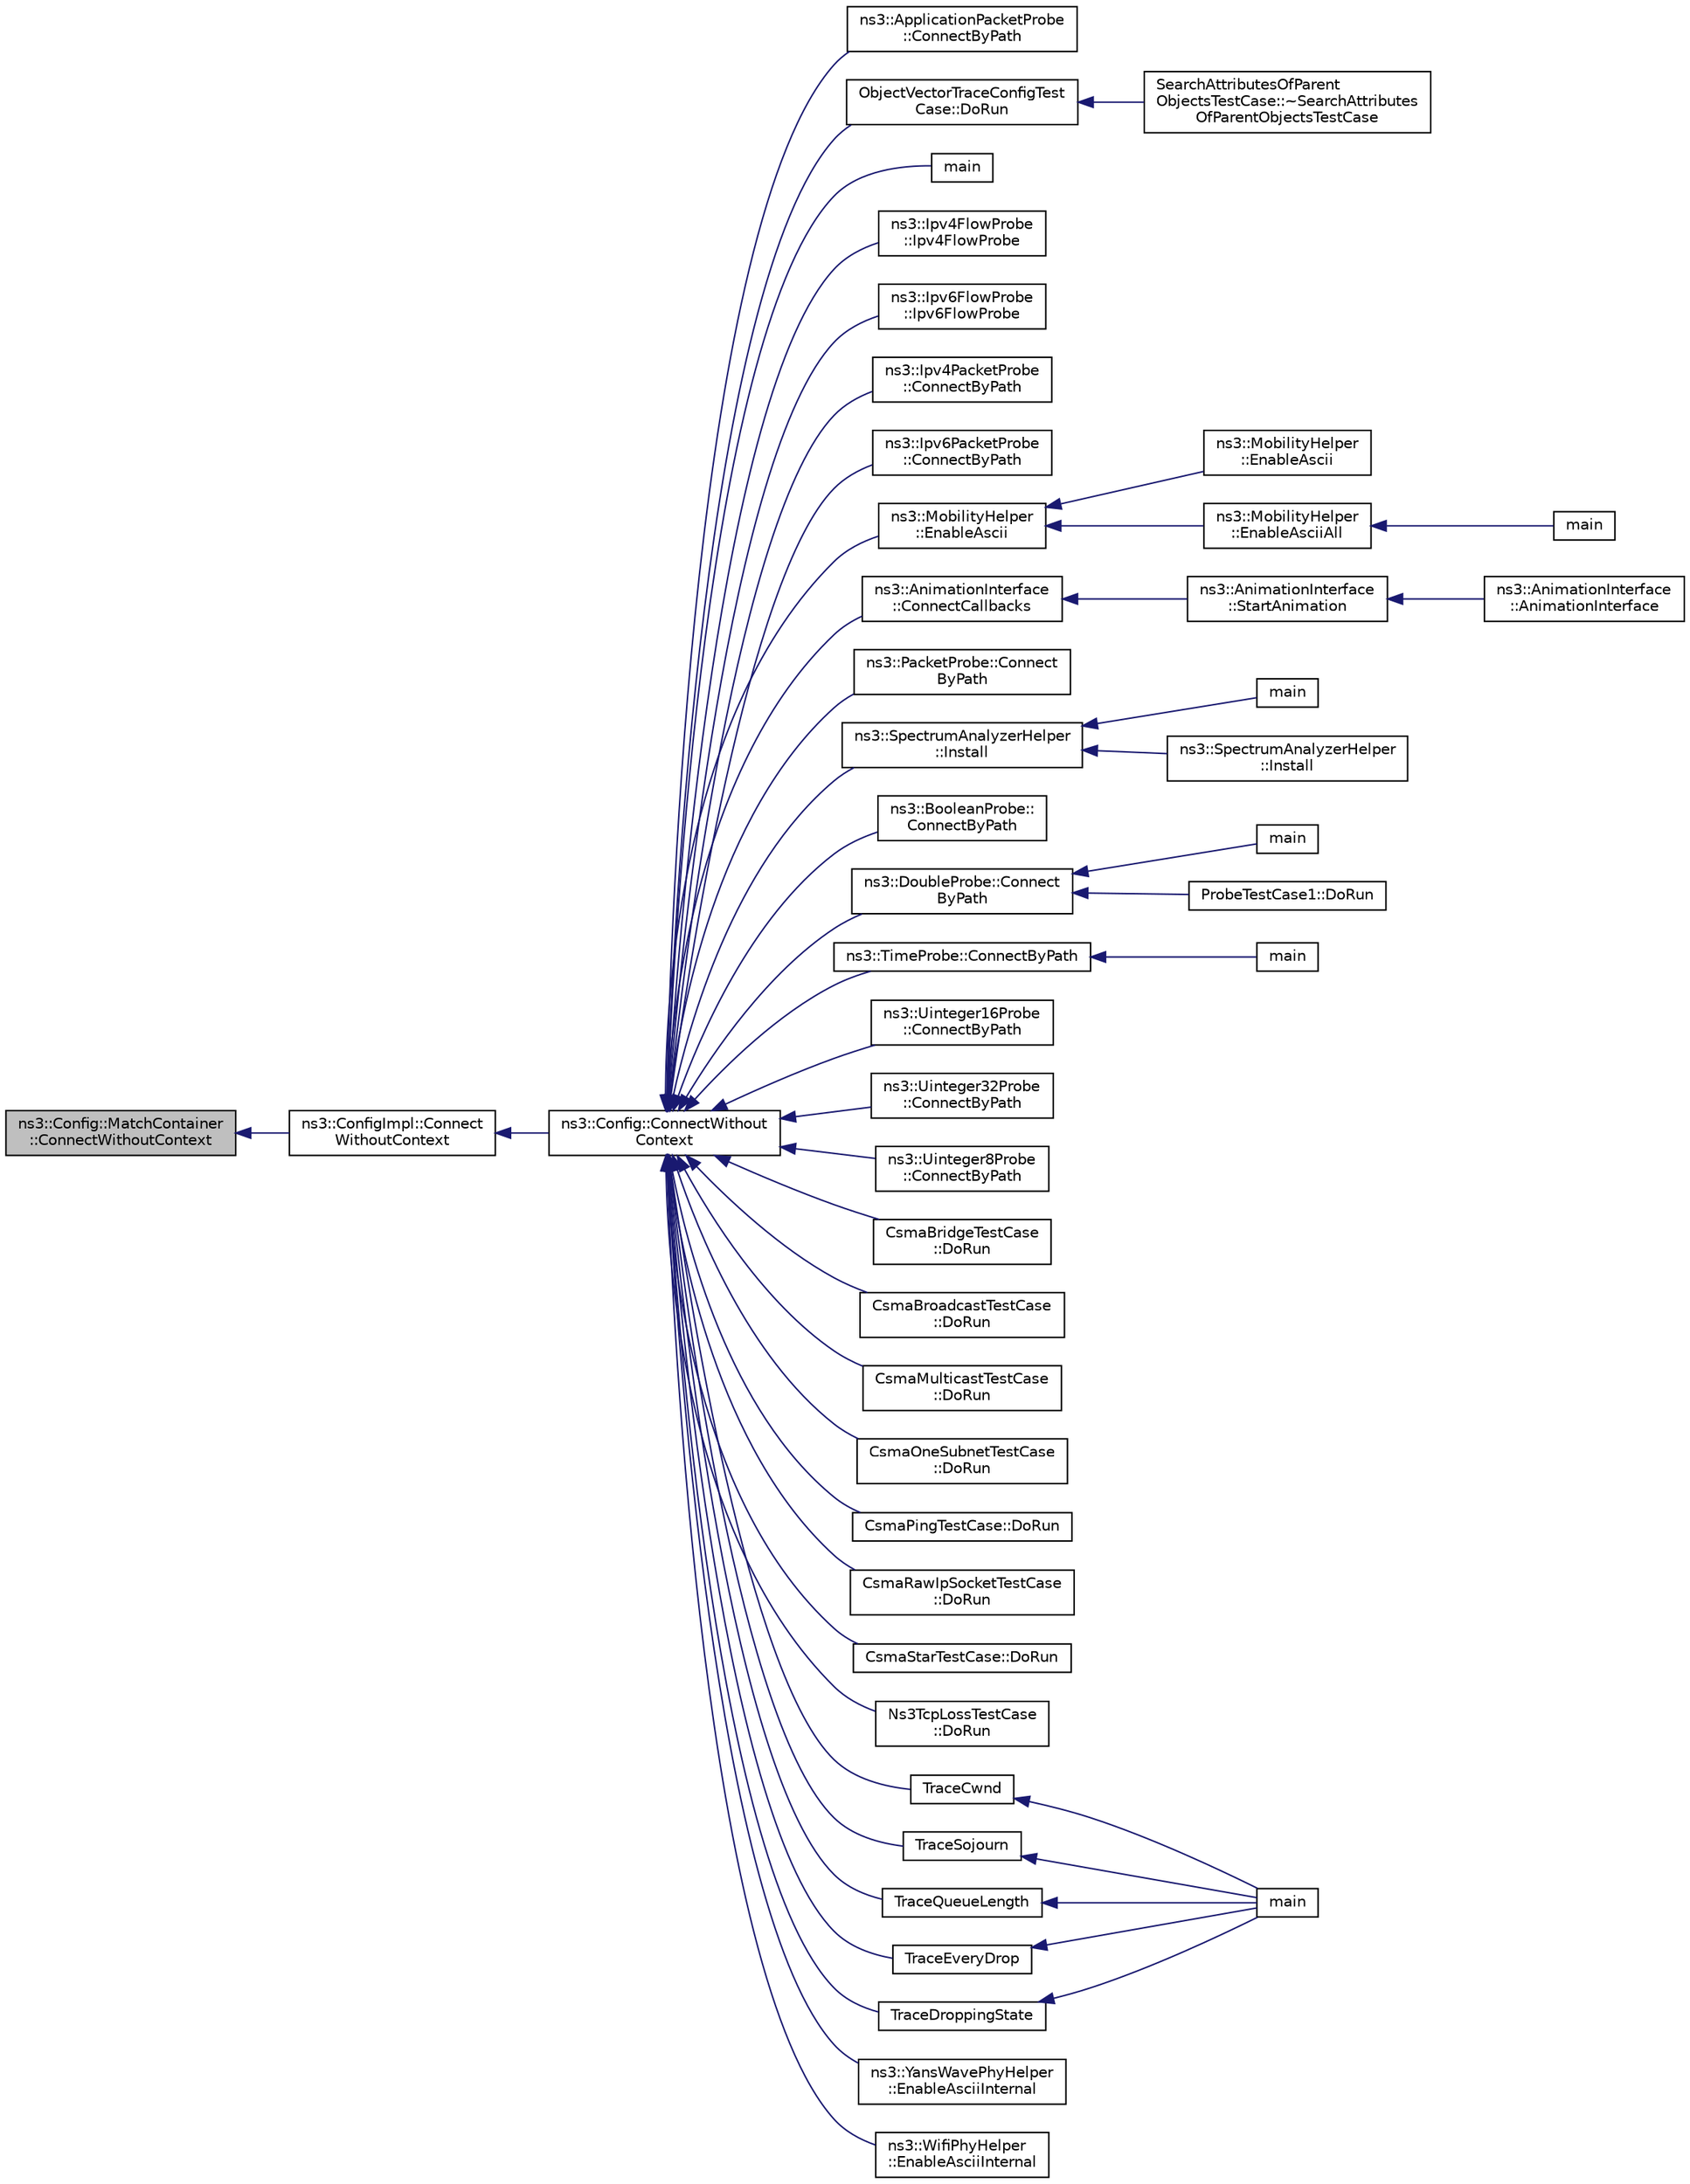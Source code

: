 digraph "ns3::Config::MatchContainer::ConnectWithoutContext"
{
  edge [fontname="Helvetica",fontsize="10",labelfontname="Helvetica",labelfontsize="10"];
  node [fontname="Helvetica",fontsize="10",shape=record];
  rankdir="LR";
  Node1 [label="ns3::Config::MatchContainer\l::ConnectWithoutContext",height=0.2,width=0.4,color="black", fillcolor="grey75", style="filled", fontcolor="black"];
  Node1 -> Node2 [dir="back",color="midnightblue",fontsize="10",style="solid"];
  Node2 [label="ns3::ConfigImpl::Connect\lWithoutContext",height=0.2,width=0.4,color="black", fillcolor="white", style="filled",URL="$d1/dbd/classns3_1_1ConfigImpl.html#aa0db4dcd16fd336f39054a21634f6989"];
  Node2 -> Node3 [dir="back",color="midnightblue",fontsize="10",style="solid"];
  Node3 [label="ns3::Config::ConnectWithout\lContext",height=0.2,width=0.4,color="black", fillcolor="white", style="filled",URL="$d1/d44/group__config.html#gaa2f896aa7021f95fffabc80b2ec22e08"];
  Node3 -> Node4 [dir="back",color="midnightblue",fontsize="10",style="solid"];
  Node4 [label="ns3::ApplicationPacketProbe\l::ConnectByPath",height=0.2,width=0.4,color="black", fillcolor="white", style="filled",URL="$d6/dfc/classns3_1_1ApplicationPacketProbe.html#a0752c9821f165dea42c7d79080d16825",tooltip="connect to a trace source provided by a config path "];
  Node3 -> Node5 [dir="back",color="midnightblue",fontsize="10",style="solid"];
  Node5 [label="ObjectVectorTraceConfigTest\lCase::DoRun",height=0.2,width=0.4,color="black", fillcolor="white", style="filled",URL="$d9/dc1/classObjectVectorTraceConfigTestCase.html#a9a6e89be5025970a01de8e4fb514b750",tooltip="Implementation to actually run this TestCase. "];
  Node5 -> Node6 [dir="back",color="midnightblue",fontsize="10",style="solid"];
  Node6 [label="SearchAttributesOfParent\lObjectsTestCase::~SearchAttributes\lOfParentObjectsTestCase",height=0.2,width=0.4,color="black", fillcolor="white", style="filled",URL="$da/d07/classSearchAttributesOfParentObjectsTestCase.html#ace161b0f1a18d819ddce394add4243ef"];
  Node3 -> Node7 [dir="back",color="midnightblue",fontsize="10",style="solid"];
  Node7 [label="main",height=0.2,width=0.4,color="black", fillcolor="white", style="filled",URL="$d7/d5f/csma-ping_8cc.html#a0ddf1224851353fc92bfbff6f499fa97"];
  Node3 -> Node8 [dir="back",color="midnightblue",fontsize="10",style="solid"];
  Node8 [label="ns3::Ipv4FlowProbe\l::Ipv4FlowProbe",height=0.2,width=0.4,color="black", fillcolor="white", style="filled",URL="$d0/dda/classns3_1_1Ipv4FlowProbe.html#ac22ef10899500d98945fc8140fab1cb4",tooltip="Constructor. "];
  Node3 -> Node9 [dir="back",color="midnightblue",fontsize="10",style="solid"];
  Node9 [label="ns3::Ipv6FlowProbe\l::Ipv6FlowProbe",height=0.2,width=0.4,color="black", fillcolor="white", style="filled",URL="$d9/de0/classns3_1_1Ipv6FlowProbe.html#aa276e5ac5c1a0162bd987f235a8164a5",tooltip="Constructor. "];
  Node3 -> Node10 [dir="back",color="midnightblue",fontsize="10",style="solid"];
  Node10 [label="ns3::Ipv4PacketProbe\l::ConnectByPath",height=0.2,width=0.4,color="black", fillcolor="white", style="filled",URL="$d0/dd5/classns3_1_1Ipv4PacketProbe.html#a9369efa232346b76cdd3e8c51b3e8e9b",tooltip="connect to a trace source provided by a config path "];
  Node3 -> Node11 [dir="back",color="midnightblue",fontsize="10",style="solid"];
  Node11 [label="ns3::Ipv6PacketProbe\l::ConnectByPath",height=0.2,width=0.4,color="black", fillcolor="white", style="filled",URL="$d6/d2c/classns3_1_1Ipv6PacketProbe.html#aef98bcfb1fb84491f91748400b414e63",tooltip="connect to a trace source provided by a config path "];
  Node3 -> Node12 [dir="back",color="midnightblue",fontsize="10",style="solid"];
  Node12 [label="ns3::MobilityHelper\l::EnableAscii",height=0.2,width=0.4,color="black", fillcolor="white", style="filled",URL="$d8/def/classns3_1_1MobilityHelper.html#af5b410b07e9d77b782714c39e3506a9e"];
  Node12 -> Node13 [dir="back",color="midnightblue",fontsize="10",style="solid"];
  Node13 [label="ns3::MobilityHelper\l::EnableAscii",height=0.2,width=0.4,color="black", fillcolor="white", style="filled",URL="$d8/def/classns3_1_1MobilityHelper.html#a2ff8bdad85411a26b6cb66eeb8398f12"];
  Node12 -> Node14 [dir="back",color="midnightblue",fontsize="10",style="solid"];
  Node14 [label="ns3::MobilityHelper\l::EnableAsciiAll",height=0.2,width=0.4,color="black", fillcolor="white", style="filled",URL="$d8/def/classns3_1_1MobilityHelper.html#a42ea087c23c41ea9c16526caa7812b40"];
  Node14 -> Node15 [dir="back",color="midnightblue",fontsize="10",style="solid"];
  Node15 [label="main",height=0.2,width=0.4,color="black", fillcolor="white", style="filled",URL="$d3/df5/mobility-trace-example_8cc.html#a0ddf1224851353fc92bfbff6f499fa97"];
  Node3 -> Node16 [dir="back",color="midnightblue",fontsize="10",style="solid"];
  Node16 [label="ns3::AnimationInterface\l::ConnectCallbacks",height=0.2,width=0.4,color="black", fillcolor="white", style="filled",URL="$d6/d1a/classns3_1_1AnimationInterface.html#a3475aa338984f2024403caa04c146027",tooltip="Connect callbacks function. "];
  Node16 -> Node17 [dir="back",color="midnightblue",fontsize="10",style="solid"];
  Node17 [label="ns3::AnimationInterface\l::StartAnimation",height=0.2,width=0.4,color="black", fillcolor="white", style="filled",URL="$d6/d1a/classns3_1_1AnimationInterface.html#aed28bace6b97494e11179766449bb442"];
  Node17 -> Node18 [dir="back",color="midnightblue",fontsize="10",style="solid"];
  Node18 [label="ns3::AnimationInterface\l::AnimationInterface",height=0.2,width=0.4,color="black", fillcolor="white", style="filled",URL="$d6/d1a/classns3_1_1AnimationInterface.html#a88af7da6eb605ec7e9d8cb3fcc8a6466",tooltip="Constructor. "];
  Node3 -> Node19 [dir="back",color="midnightblue",fontsize="10",style="solid"];
  Node19 [label="ns3::PacketProbe::Connect\lByPath",height=0.2,width=0.4,color="black", fillcolor="white", style="filled",URL="$dc/d46/classns3_1_1PacketProbe.html#a9cec685e050a759da9fcbb1f20945b10",tooltip="connect to a trace source provided by a config path "];
  Node3 -> Node20 [dir="back",color="midnightblue",fontsize="10",style="solid"];
  Node20 [label="ns3::SpectrumAnalyzerHelper\l::Install",height=0.2,width=0.4,color="black", fillcolor="white", style="filled",URL="$d6/d5d/classns3_1_1SpectrumAnalyzerHelper.html#a64479eb63eb6b5ad5536ee8ecf2c717a"];
  Node20 -> Node21 [dir="back",color="midnightblue",fontsize="10",style="solid"];
  Node21 [label="main",height=0.2,width=0.4,color="black", fillcolor="white", style="filled",URL="$d9/d7b/lena-distributed-ffr_8cc.html#a0ddf1224851353fc92bfbff6f499fa97"];
  Node20 -> Node22 [dir="back",color="midnightblue",fontsize="10",style="solid"];
  Node22 [label="ns3::SpectrumAnalyzerHelper\l::Install",height=0.2,width=0.4,color="black", fillcolor="white", style="filled",URL="$d6/d5d/classns3_1_1SpectrumAnalyzerHelper.html#ab0cee5b2df25931495f12402ca698056"];
  Node3 -> Node23 [dir="back",color="midnightblue",fontsize="10",style="solid"];
  Node23 [label="ns3::BooleanProbe::\lConnectByPath",height=0.2,width=0.4,color="black", fillcolor="white", style="filled",URL="$d0/d82/classns3_1_1BooleanProbe.html#af6e8114003bfeacefb0a45168d470d79",tooltip="connect to a trace source provided by a config path "];
  Node3 -> Node24 [dir="back",color="midnightblue",fontsize="10",style="solid"];
  Node24 [label="ns3::DoubleProbe::Connect\lByPath",height=0.2,width=0.4,color="black", fillcolor="white", style="filled",URL="$da/d26/classns3_1_1DoubleProbe.html#a0f34962630dbb3af28c74c8b517824a7",tooltip="connect to a trace source provided by a config path "];
  Node24 -> Node25 [dir="back",color="midnightblue",fontsize="10",style="solid"];
  Node25 [label="main",height=0.2,width=0.4,color="black", fillcolor="white", style="filled",URL="$d5/dab/double-probe-example_8cc.html#a0ddf1224851353fc92bfbff6f499fa97"];
  Node24 -> Node26 [dir="back",color="midnightblue",fontsize="10",style="solid"];
  Node26 [label="ProbeTestCase1::DoRun",height=0.2,width=0.4,color="black", fillcolor="white", style="filled",URL="$d7/d4a/classProbeTestCase1.html#a57e92e894f2e6df869238e25f09d7c9a",tooltip="Implementation to actually run this TestCase. "];
  Node3 -> Node27 [dir="back",color="midnightblue",fontsize="10",style="solid"];
  Node27 [label="ns3::TimeProbe::ConnectByPath",height=0.2,width=0.4,color="black", fillcolor="white", style="filled",URL="$d1/d0e/classns3_1_1TimeProbe.html#a537eb677001130b775c926e2432ad84e",tooltip="connect to a trace source provided by a config path "];
  Node27 -> Node28 [dir="back",color="midnightblue",fontsize="10",style="solid"];
  Node28 [label="main",height=0.2,width=0.4,color="black", fillcolor="white", style="filled",URL="$da/daf/time-probe-example_8cc.html#a0ddf1224851353fc92bfbff6f499fa97"];
  Node3 -> Node29 [dir="back",color="midnightblue",fontsize="10",style="solid"];
  Node29 [label="ns3::Uinteger16Probe\l::ConnectByPath",height=0.2,width=0.4,color="black", fillcolor="white", style="filled",URL="$d0/db7/classns3_1_1Uinteger16Probe.html#aada9bd9beb9145df7e5b8d1e1e97d95b",tooltip="connect to a trace source provided by a config path "];
  Node3 -> Node30 [dir="back",color="midnightblue",fontsize="10",style="solid"];
  Node30 [label="ns3::Uinteger32Probe\l::ConnectByPath",height=0.2,width=0.4,color="black", fillcolor="white", style="filled",URL="$d8/de3/classns3_1_1Uinteger32Probe.html#a3b81bb7d6ab54bad196c9c90823aed08",tooltip="connect to a trace source provided by a config path "];
  Node3 -> Node31 [dir="back",color="midnightblue",fontsize="10",style="solid"];
  Node31 [label="ns3::Uinteger8Probe\l::ConnectByPath",height=0.2,width=0.4,color="black", fillcolor="white", style="filled",URL="$d3/d2b/classns3_1_1Uinteger8Probe.html#a0628446588b4c495946af78962a5dd0c",tooltip="connect to a trace source provided by a config path "];
  Node3 -> Node32 [dir="back",color="midnightblue",fontsize="10",style="solid"];
  Node32 [label="CsmaBridgeTestCase\l::DoRun",height=0.2,width=0.4,color="black", fillcolor="white", style="filled",URL="$db/d8b/classCsmaBridgeTestCase.html#a418aed79734ecaf7b1d0be507ff3d580",tooltip="Implementation to actually run this TestCase. "];
  Node3 -> Node33 [dir="back",color="midnightblue",fontsize="10",style="solid"];
  Node33 [label="CsmaBroadcastTestCase\l::DoRun",height=0.2,width=0.4,color="black", fillcolor="white", style="filled",URL="$d6/d5f/classCsmaBroadcastTestCase.html#a7627bd73126abea431bd84a676e43471",tooltip="Implementation to actually run this TestCase. "];
  Node3 -> Node34 [dir="back",color="midnightblue",fontsize="10",style="solid"];
  Node34 [label="CsmaMulticastTestCase\l::DoRun",height=0.2,width=0.4,color="black", fillcolor="white", style="filled",URL="$df/d8a/classCsmaMulticastTestCase.html#a1251df8e18b5cc31f4aa6f88bda7ffd5",tooltip="Implementation to actually run this TestCase. "];
  Node3 -> Node35 [dir="back",color="midnightblue",fontsize="10",style="solid"];
  Node35 [label="CsmaOneSubnetTestCase\l::DoRun",height=0.2,width=0.4,color="black", fillcolor="white", style="filled",URL="$da/d24/classCsmaOneSubnetTestCase.html#a801e886faf2701f211892bb32df83cb1",tooltip="Implementation to actually run this TestCase. "];
  Node3 -> Node36 [dir="back",color="midnightblue",fontsize="10",style="solid"];
  Node36 [label="CsmaPingTestCase::DoRun",height=0.2,width=0.4,color="black", fillcolor="white", style="filled",URL="$d8/df3/classCsmaPingTestCase.html#a975ad130eac1dcf501124552e1bc4e2c",tooltip="Implementation to actually run this TestCase. "];
  Node3 -> Node37 [dir="back",color="midnightblue",fontsize="10",style="solid"];
  Node37 [label="CsmaRawIpSocketTestCase\l::DoRun",height=0.2,width=0.4,color="black", fillcolor="white", style="filled",URL="$de/d44/classCsmaRawIpSocketTestCase.html#abebb23d96a216d35072bc800316c23cb",tooltip="Implementation to actually run this TestCase. "];
  Node3 -> Node38 [dir="back",color="midnightblue",fontsize="10",style="solid"];
  Node38 [label="CsmaStarTestCase::DoRun",height=0.2,width=0.4,color="black", fillcolor="white", style="filled",URL="$dd/d89/classCsmaStarTestCase.html#ab2214447716ce03f34f02b9e9af477d5",tooltip="Implementation to actually run this TestCase. "];
  Node3 -> Node39 [dir="back",color="midnightblue",fontsize="10",style="solid"];
  Node39 [label="Ns3TcpLossTestCase\l::DoRun",height=0.2,width=0.4,color="black", fillcolor="white", style="filled",URL="$d7/d40/classNs3TcpLossTestCase.html#aa6494c8b5df42627efd9625374b2eeeb",tooltip="Implementation to actually run this TestCase. "];
  Node3 -> Node40 [dir="back",color="midnightblue",fontsize="10",style="solid"];
  Node40 [label="TraceCwnd",height=0.2,width=0.4,color="black", fillcolor="white", style="filled",URL="$d9/d5d/codel-vs-pfifo-asymmetric_8cc.html#a14abe7eeb70cac35caeaf197fff9942d"];
  Node40 -> Node41 [dir="back",color="midnightblue",fontsize="10",style="solid"];
  Node41 [label="main",height=0.2,width=0.4,color="black", fillcolor="white", style="filled",URL="$d9/d5d/codel-vs-pfifo-asymmetric_8cc.html#a0ddf1224851353fc92bfbff6f499fa97"];
  Node3 -> Node42 [dir="back",color="midnightblue",fontsize="10",style="solid"];
  Node42 [label="TraceSojourn",height=0.2,width=0.4,color="black", fillcolor="white", style="filled",URL="$d9/d5d/codel-vs-pfifo-asymmetric_8cc.html#aa8f91732b16706b6be64dda090e6d90e"];
  Node42 -> Node41 [dir="back",color="midnightblue",fontsize="10",style="solid"];
  Node3 -> Node43 [dir="back",color="midnightblue",fontsize="10",style="solid"];
  Node43 [label="TraceQueueLength",height=0.2,width=0.4,color="black", fillcolor="white", style="filled",URL="$d9/d5d/codel-vs-pfifo-asymmetric_8cc.html#ad42ad75e7dad477cc7b101512f13f0a9"];
  Node43 -> Node41 [dir="back",color="midnightblue",fontsize="10",style="solid"];
  Node3 -> Node44 [dir="back",color="midnightblue",fontsize="10",style="solid"];
  Node44 [label="TraceEveryDrop",height=0.2,width=0.4,color="black", fillcolor="white", style="filled",URL="$d9/d5d/codel-vs-pfifo-asymmetric_8cc.html#acc8c5885e95cf5d91788a281acfe977f"];
  Node44 -> Node41 [dir="back",color="midnightblue",fontsize="10",style="solid"];
  Node3 -> Node45 [dir="back",color="midnightblue",fontsize="10",style="solid"];
  Node45 [label="TraceDroppingState",height=0.2,width=0.4,color="black", fillcolor="white", style="filled",URL="$d9/d5d/codel-vs-pfifo-asymmetric_8cc.html#a20d7d9452b7e5c42ebc464a728682614"];
  Node45 -> Node41 [dir="back",color="midnightblue",fontsize="10",style="solid"];
  Node3 -> Node46 [dir="back",color="midnightblue",fontsize="10",style="solid"];
  Node46 [label="ns3::YansWavePhyHelper\l::EnableAsciiInternal",height=0.2,width=0.4,color="black", fillcolor="white", style="filled",URL="$da/d63/classns3_1_1YansWavePhyHelper.html#ad015eeeabbdf7522d52de94d22fcc207",tooltip="Enable ascii trace output on the indicated net device. "];
  Node3 -> Node47 [dir="back",color="midnightblue",fontsize="10",style="solid"];
  Node47 [label="ns3::WifiPhyHelper\l::EnableAsciiInternal",height=0.2,width=0.4,color="black", fillcolor="white", style="filled",URL="$d5/df8/classns3_1_1WifiPhyHelper.html#a930fe270c6c08af23d5333b87ed5997b",tooltip="Enable ascii trace output on the indicated net device. "];
}
